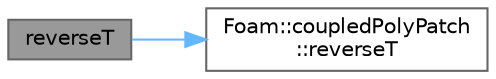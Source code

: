 digraph "reverseT"
{
 // LATEX_PDF_SIZE
  bgcolor="transparent";
  edge [fontname=Helvetica,fontsize=10,labelfontname=Helvetica,labelfontsize=10];
  node [fontname=Helvetica,fontsize=10,shape=box,height=0.2,width=0.4];
  rankdir="LR";
  Node1 [id="Node000001",label="reverseT",height=0.2,width=0.4,color="gray40", fillcolor="grey60", style="filled", fontcolor="black",tooltip=" "];
  Node1 -> Node2 [id="edge1_Node000001_Node000002",color="steelblue1",style="solid",tooltip=" "];
  Node2 [id="Node000002",label="Foam::coupledPolyPatch\l::reverseT",height=0.2,width=0.4,color="grey40", fillcolor="white", style="filled",URL="$classFoam_1_1coupledPolyPatch.html#a4a45acfcb1366256a58a5cefe632f635",tooltip=" "];
}
